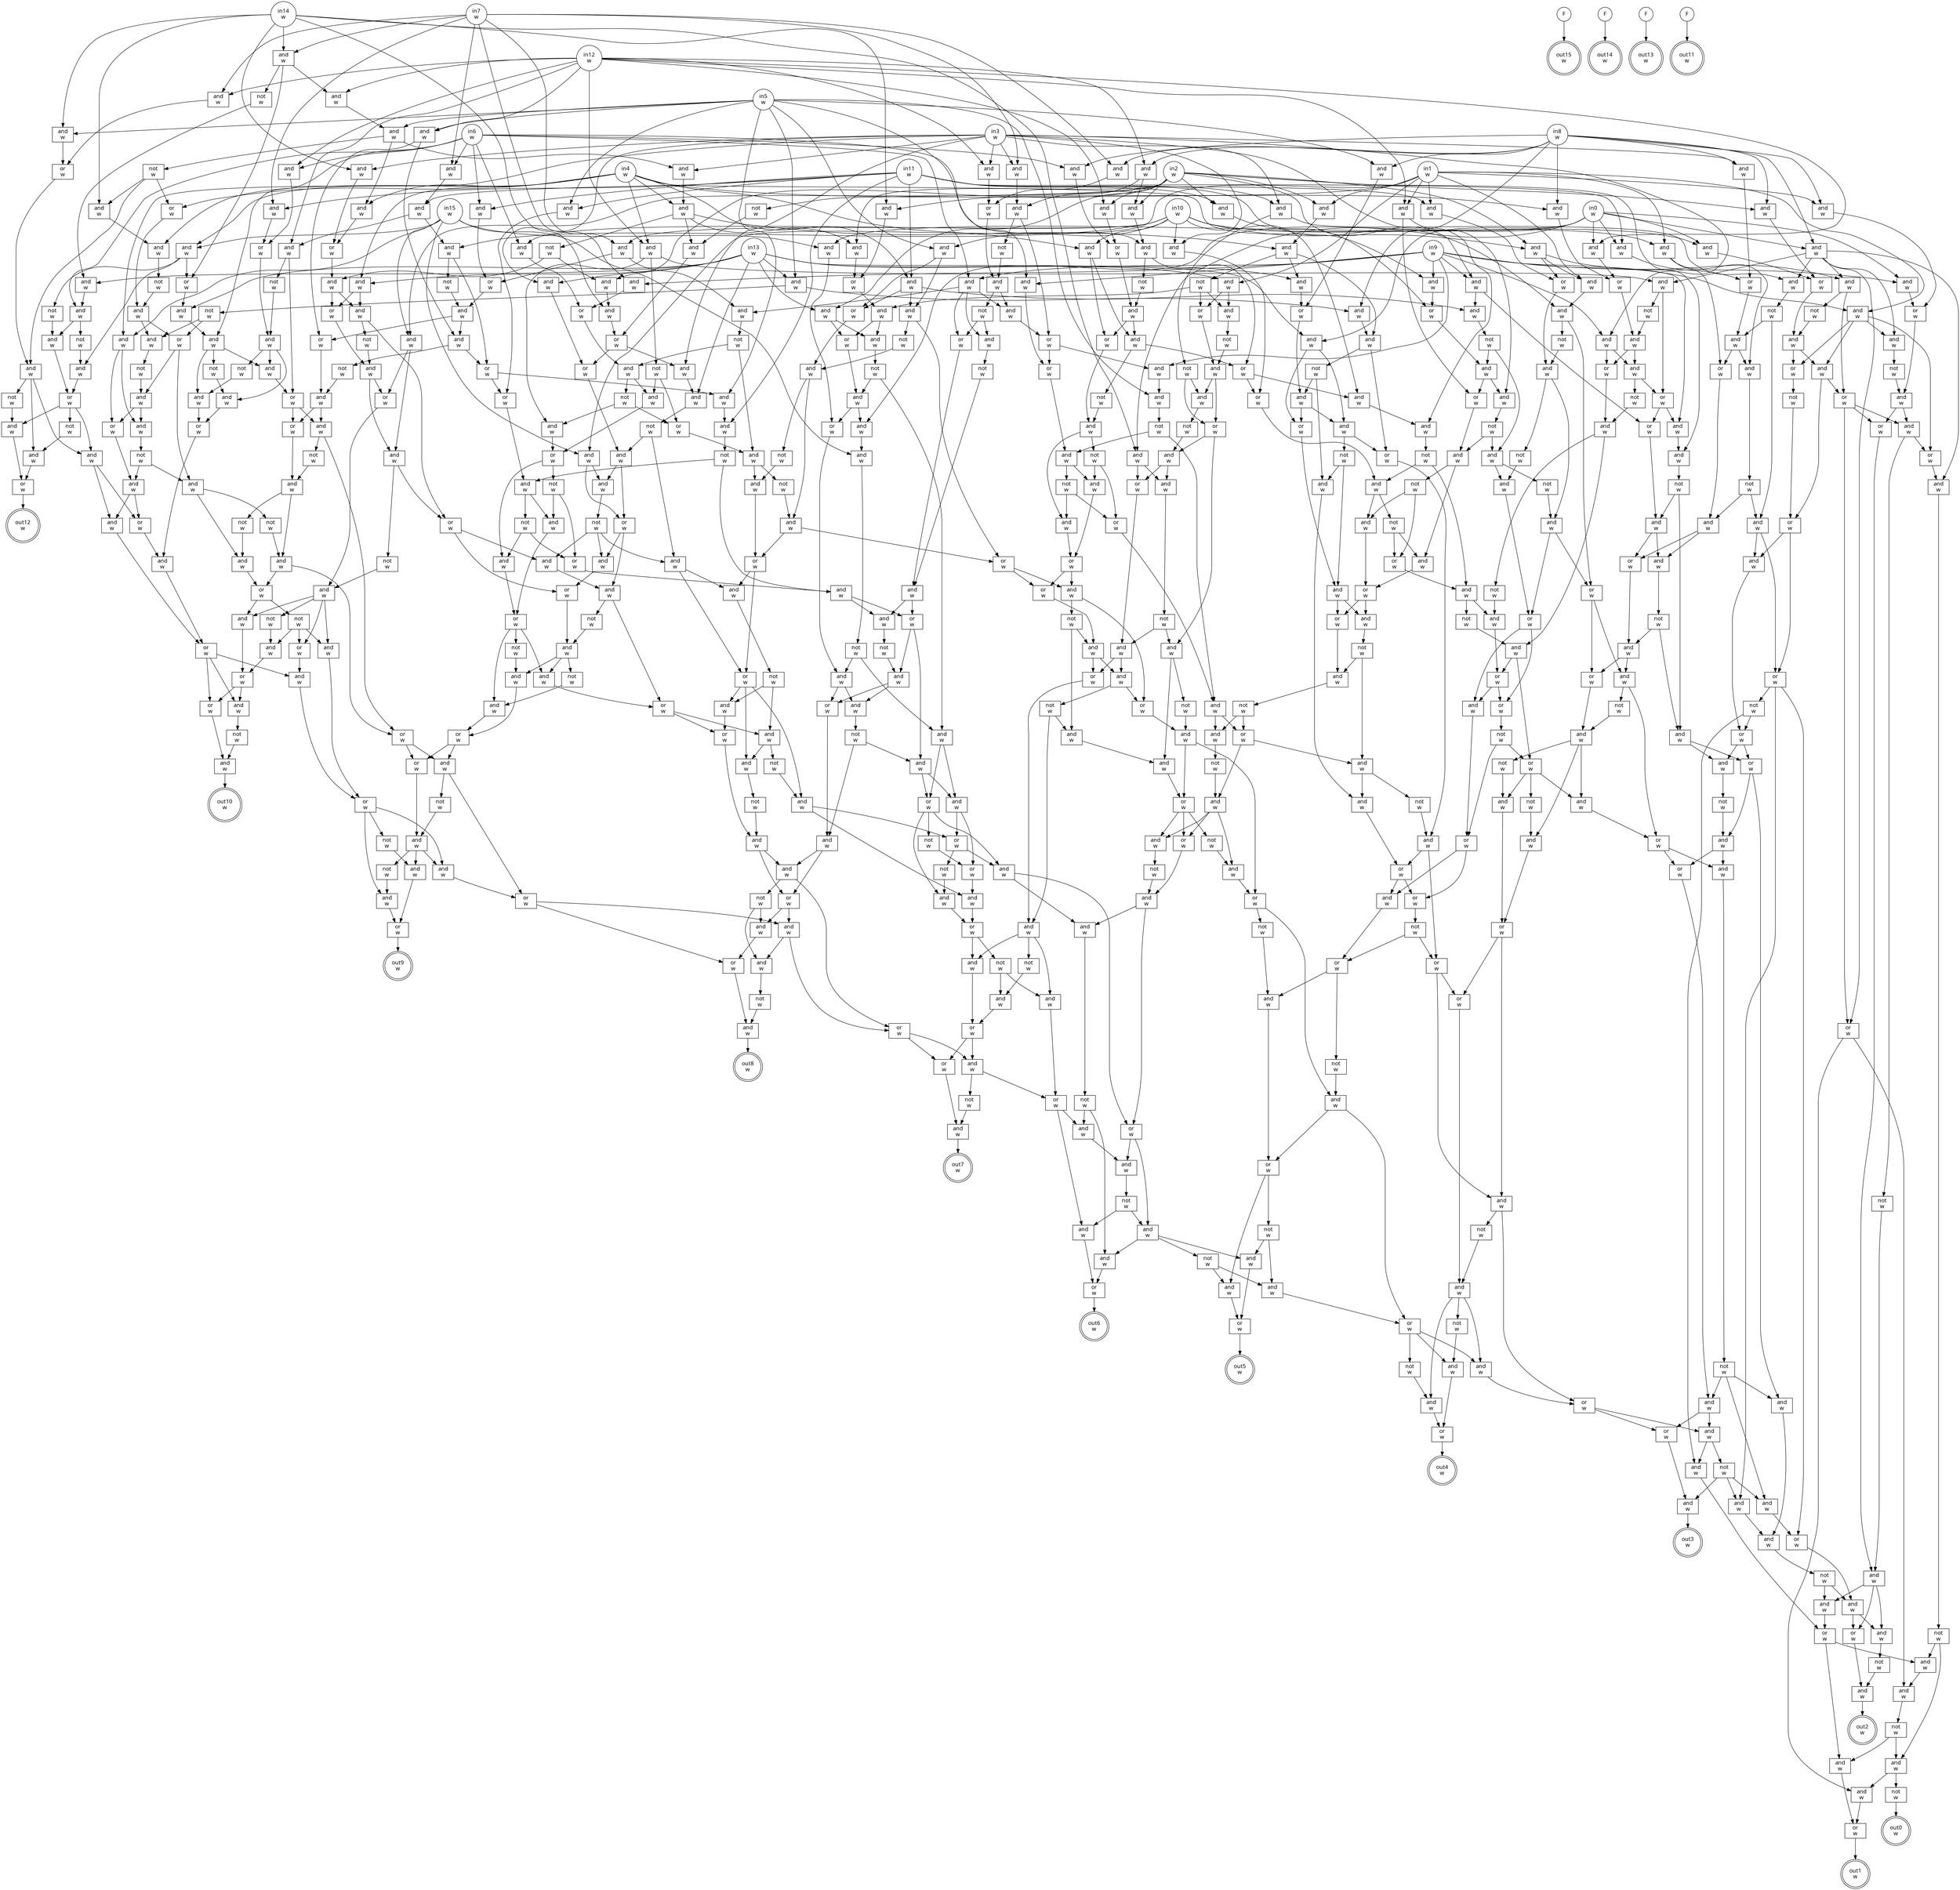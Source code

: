 digraph circuit{
	node [style = filled, fillcolor = white,shape=rect, fontname=geneva]
	g0 [label="in0\nw",shape=circle,fillcolor=white]
	g1 [label="in1\nw",shape=circle,fillcolor=white]
	g2 [label="in2\nw",shape=circle,fillcolor=white]
	g3 [label="in3\nw",shape=circle,fillcolor=white]
	g4 [label="in4\nw",shape=circle,fillcolor=white]
	g5 [label="in5\nw",shape=circle,fillcolor=white]
	g6 [label="in6\nw",shape=circle,fillcolor=white]
	g7 [label="in7\nw",shape=circle,fillcolor=white]
	g8 [label="in8\nw",shape=circle,fillcolor=white]
	g9 [label="in9\nw",shape=circle,fillcolor=white]
	g10 [label="in10\nw",shape=circle,fillcolor=white]
	g11 [label="in11\nw",shape=circle,fillcolor=white]
	g12 [label="in12\nw",shape=circle,fillcolor=white]
	g13 [label="in13\nw",shape=circle,fillcolor=white]
	g14 [label="in14\nw",shape=circle,fillcolor=white]
	g15 [label="in15\nw",shape=circle,fillcolor=white]
	g16 [label="F",shape=circle,fillcolor=white]
	g17 [label="F",shape=circle,fillcolor=white]
	g18 [label="F",shape=circle,fillcolor=white]
	g19 [label="F",shape=circle,fillcolor=white]
	g20 [label="and\nw",fillcolor=white]
	g21 [label="and\nw",fillcolor=white]
	g22 [label="and\nw",fillcolor=white]
	g23 [label="not\nw",fillcolor=white]
	g24 [label="and\nw",fillcolor=white]
	g25 [label="and\nw",fillcolor=white]
	g26 [label="and\nw",fillcolor=white]
	g27 [label="and\nw",fillcolor=white]
	g28 [label="and\nw",fillcolor=white]
	g29 [label="and\nw",fillcolor=white]
	g30 [label="and\nw",fillcolor=white]
	g31 [label="not\nw",fillcolor=white]
	g32 [label="and\nw",fillcolor=white]
	g33 [label="or\nw",fillcolor=white]
	g34 [label="and\nw",fillcolor=white]
	g35 [label="and\nw",fillcolor=white]
	g36 [label="and\nw",fillcolor=white]
	g37 [label="not\nw",fillcolor=white]
	g38 [label="and\nw",fillcolor=white]
	g39 [label="not\nw",fillcolor=white]
	g40 [label="and\nw",fillcolor=white]
	g41 [label="not\nw",fillcolor=white]
	g42 [label="and\nw",fillcolor=white]
	g43 [label="or\nw",fillcolor=white]
	g44 [label="and\nw",fillcolor=white]
	g45 [label="and\nw",fillcolor=white]
	g46 [label="or\nw",fillcolor=white]
	g47 [label="and\nw",fillcolor=white]
	g48 [label="and\nw",fillcolor=white]
	g49 [label="not\nw",fillcolor=white]
	g50 [label="and\nw",fillcolor=white]
	g51 [label="not\nw",fillcolor=white]
	g52 [label="and\nw",fillcolor=white]
	g53 [label="and\nw",fillcolor=white]
	g54 [label="or\nw",fillcolor=white]
	g55 [label="and\nw",fillcolor=white]
	g56 [label="not\nw",fillcolor=white]
	g57 [label="and\nw",fillcolor=white]
	g58 [label="not\nw",fillcolor=white]
	g59 [label="and\nw",fillcolor=white]
	g60 [label="and\nw",fillcolor=white]
	g61 [label="and\nw",fillcolor=white]
	g62 [label="not\nw",fillcolor=white]
	g63 [label="and\nw",fillcolor=white]
	g64 [label="and\nw",fillcolor=white]
	g65 [label="or\nw",fillcolor=white]
	g66 [label="not\nw",fillcolor=white]
	g67 [label="or\nw",fillcolor=white]
	g68 [label="and\nw",fillcolor=white]
	g69 [label="and\nw",fillcolor=white]
	g70 [label="and\nw",fillcolor=white]
	g71 [label="not\nw",fillcolor=white]
	g72 [label="and\nw",fillcolor=white]
	g73 [label="or\nw",fillcolor=white]
	g74 [label="and\nw",fillcolor=white]
	g75 [label="not\nw",fillcolor=white]
	g76 [label="and\nw",fillcolor=white]
	g77 [label="and\nw",fillcolor=white]
	g78 [label="and\nw",fillcolor=white]
	g79 [label="and\nw",fillcolor=white]
	g80 [label="and\nw",fillcolor=white]
	g81 [label="or\nw",fillcolor=white]
	g82 [label="and\nw",fillcolor=white]
	g83 [label="and\nw",fillcolor=white]
	g84 [label="and\nw",fillcolor=white]
	g85 [label="and\nw",fillcolor=white]
	g86 [label="or\nw",fillcolor=white]
	g87 [label="and\nw",fillcolor=white]
	g88 [label="not\nw",fillcolor=white]
	g89 [label="or\nw",fillcolor=white]
	g90 [label="and\nw",fillcolor=white]
	g91 [label="not\nw",fillcolor=white]
	g92 [label="not\nw",fillcolor=white]
	g93 [label="and\nw",fillcolor=white]
	g94 [label="or\nw",fillcolor=white]
	g95 [label="not\nw",fillcolor=white]
	g96 [label="and\nw",fillcolor=white]
	g97 [label="or\nw",fillcolor=white]
	g98 [label="and\nw",fillcolor=white]
	g99 [label="and\nw",fillcolor=white]
	g100 [label="not\nw",fillcolor=white]
	g101 [label="and\nw",fillcolor=white]
	g102 [label="or\nw",fillcolor=white]
	g103 [label="and\nw",fillcolor=white]
	g104 [label="not\nw",fillcolor=white]
	g105 [label="or\nw",fillcolor=white]
	g106 [label="and\nw",fillcolor=white]
	g107 [label="or\nw",fillcolor=white]
	g108 [label="and\nw",fillcolor=white]
	g109 [label="not\nw",fillcolor=white]
	g110 [label="and\nw",fillcolor=white]
	g111 [label="and\nw",fillcolor=white]
	g112 [label="and\nw",fillcolor=white]
	g113 [label="and\nw",fillcolor=white]
	g114 [label="and\nw",fillcolor=white]
	g115 [label="not\nw",fillcolor=white]
	g116 [label="and\nw",fillcolor=white]
	g117 [label="or\nw",fillcolor=white]
	g118 [label="and\nw",fillcolor=white]
	g119 [label="not\nw",fillcolor=white]
	g120 [label="and\nw",fillcolor=white]
	g121 [label="or\nw",fillcolor=white]
	g122 [label="not\nw",fillcolor=white]
	g123 [label="or\nw",fillcolor=white]
	g124 [label="and\nw",fillcolor=white]
	g125 [label="or\nw",fillcolor=white]
	g126 [label="and\nw",fillcolor=white]
	g127 [label="not\nw",fillcolor=white]
	g128 [label="and\nw",fillcolor=white]
	g129 [label="and\nw",fillcolor=white]
	g130 [label="not\nw",fillcolor=white]
	g131 [label="or\nw",fillcolor=white]
	g132 [label="and\nw",fillcolor=white]
	g133 [label="and\nw",fillcolor=white]
	g134 [label="or\nw",fillcolor=white]
	g135 [label="not\nw",fillcolor=white]
	g136 [label="and\nw",fillcolor=white]
	g137 [label="or\nw",fillcolor=white]
	g138 [label="and\nw",fillcolor=white]
	g139 [label="and\nw",fillcolor=white]
	g140 [label="and\nw",fillcolor=white]
	g141 [label="and\nw",fillcolor=white]
	g142 [label="or\nw",fillcolor=white]
	g143 [label="and\nw",fillcolor=white]
	g144 [label="not\nw",fillcolor=white]
	g145 [label="and\nw",fillcolor=white]
	g146 [label="and\nw",fillcolor=white]
	g147 [label="or\nw",fillcolor=white]
	g148 [label="and\nw",fillcolor=white]
	g149 [label="or\nw",fillcolor=white]
	g150 [label="and\nw",fillcolor=white]
	g151 [label="and\nw",fillcolor=white]
	g152 [label="not\nw",fillcolor=white]
	g153 [label="and\nw",fillcolor=white]
	g154 [label="or\nw",fillcolor=white]
	g155 [label="not\nw",fillcolor=white]
	g156 [label="or\nw",fillcolor=white]
	g157 [label="and\nw",fillcolor=white]
	g158 [label="or\nw",fillcolor=white]
	g159 [label="and\nw",fillcolor=white]
	g160 [label="and\nw",fillcolor=white]
	g161 [label="not\nw",fillcolor=white]
	g162 [label="and\nw",fillcolor=white]
	g163 [label="and\nw",fillcolor=white]
	g164 [label="not\nw",fillcolor=white]
	g165 [label="or\nw",fillcolor=white]
	g166 [label="and\nw",fillcolor=white]
	g167 [label="and\nw",fillcolor=white]
	g168 [label="and\nw",fillcolor=white]
	g169 [label="or\nw",fillcolor=white]
	g170 [label="and\nw",fillcolor=white]
	g171 [label="and\nw",fillcolor=white]
	g172 [label="not\nw",fillcolor=white]
	g173 [label="and\nw",fillcolor=white]
	g174 [label="and\nw",fillcolor=white]
	g175 [label="or\nw",fillcolor=white]
	g176 [label="and\nw",fillcolor=white]
	g177 [label="and\nw",fillcolor=white]
	g178 [label="not\nw",fillcolor=white]
	g179 [label="or\nw",fillcolor=white]
	g180 [label="and\nw",fillcolor=white]
	g181 [label="not\nw",fillcolor=white]
	g182 [label="not\nw",fillcolor=white]
	g183 [label="or\nw",fillcolor=white]
	g184 [label="and\nw",fillcolor=white]
	g185 [label="not\nw",fillcolor=white]
	g186 [label="and\nw",fillcolor=white]
	g187 [label="or\nw",fillcolor=white]
	g188 [label="and\nw",fillcolor=white]
	g189 [label="not\nw",fillcolor=white]
	g190 [label="and\nw",fillcolor=white]
	g191 [label="and\nw",fillcolor=white]
	g192 [label="not\nw",fillcolor=white]
	g193 [label="and\nw",fillcolor=white]
	g194 [label="and\nw",fillcolor=white]
	g195 [label="and\nw",fillcolor=white]
	g196 [label="and\nw",fillcolor=white]
	g197 [label="and\nw",fillcolor=white]
	g198 [label="or\nw",fillcolor=white]
	g199 [label="not\nw",fillcolor=white]
	g200 [label="or\nw",fillcolor=white]
	g201 [label="and\nw",fillcolor=white]
	g202 [label="and\nw",fillcolor=white]
	g203 [label="or\nw",fillcolor=white]
	g204 [label="and\nw",fillcolor=white]
	g205 [label="and\nw",fillcolor=white]
	g206 [label="or\nw",fillcolor=white]
	g207 [label="not\nw",fillcolor=white]
	g208 [label="not\nw",fillcolor=white]
	g209 [label="and\nw",fillcolor=white]
	g210 [label="or\nw",fillcolor=white]
	g211 [label="and\nw",fillcolor=white]
	g212 [label="not\nw",fillcolor=white]
	g213 [label="or\nw",fillcolor=white]
	g214 [label="and\nw",fillcolor=white]
	g215 [label="and\nw",fillcolor=white]
	g216 [label="and\nw",fillcolor=white]
	g217 [label="and\nw",fillcolor=white]
	g218 [label="and\nw",fillcolor=white]
	g219 [label="and\nw",fillcolor=white]
	g220 [label="or\nw",fillcolor=white]
	g221 [label="and\nw",fillcolor=white]
	g222 [label="and\nw",fillcolor=white]
	g223 [label="not\nw",fillcolor=white]
	g224 [label="and\nw",fillcolor=white]
	g225 [label="and\nw",fillcolor=white]
	g226 [label="or\nw",fillcolor=white]
	g227 [label="or\nw",fillcolor=white]
	g228 [label="and\nw",fillcolor=white]
	g229 [label="and\nw",fillcolor=white]
	g230 [label="not\nw",fillcolor=white]
	g231 [label="and\nw",fillcolor=white]
	g232 [label="not\nw",fillcolor=white]
	g233 [label="not\nw",fillcolor=white]
	g234 [label="or\nw",fillcolor=white]
	g235 [label="and\nw",fillcolor=white]
	g236 [label="and\nw",fillcolor=white]
	g237 [label="not\nw",fillcolor=white]
	g238 [label="and\nw",fillcolor=white]
	g239 [label="or\nw",fillcolor=white]
	g240 [label="or\nw",fillcolor=white]
	g241 [label="and\nw",fillcolor=white]
	g242 [label="not\nw",fillcolor=white]
	g243 [label="and\nw",fillcolor=white]
	g244 [label="or\nw",fillcolor=white]
	g245 [label="and\nw",fillcolor=white]
	g246 [label="and\nw",fillcolor=white]
	g247 [label="or\nw",fillcolor=white]
	g248 [label="and\nw",fillcolor=white]
	g249 [label="and\nw",fillcolor=white]
	g250 [label="not\nw",fillcolor=white]
	g251 [label="and\nw",fillcolor=white]
	g252 [label="and\nw",fillcolor=white]
	g253 [label="and\nw",fillcolor=white]
	g254 [label="not\nw",fillcolor=white]
	g255 [label="and\nw",fillcolor=white]
	g256 [label="or\nw",fillcolor=white]
	g257 [label="and\nw",fillcolor=white]
	g258 [label="and\nw",fillcolor=white]
	g259 [label="not\nw",fillcolor=white]
	g260 [label="or\nw",fillcolor=white]
	g261 [label="and\nw",fillcolor=white]
	g262 [label="and\nw",fillcolor=white]
	g263 [label="and\nw",fillcolor=white]
	g264 [label="not\nw",fillcolor=white]
	g265 [label="and\nw",fillcolor=white]
	g266 [label="and\nw",fillcolor=white]
	g267 [label="or\nw",fillcolor=white]
	g268 [label="and\nw",fillcolor=white]
	g269 [label="not\nw",fillcolor=white]
	g270 [label="and\nw",fillcolor=white]
	g271 [label="or\nw",fillcolor=white]
	g272 [label="and\nw",fillcolor=white]
	g273 [label="not\nw",fillcolor=white]
	g274 [label="and\nw",fillcolor=white]
	g275 [label="or\nw",fillcolor=white]
	g276 [label="and\nw",fillcolor=white]
	g277 [label="and\nw",fillcolor=white]
	g278 [label="and\nw",fillcolor=white]
	g279 [label="or\nw",fillcolor=white]
	g280 [label="and\nw",fillcolor=white]
	g281 [label="and\nw",fillcolor=white]
	g282 [label="not\nw",fillcolor=white]
	g283 [label="not\nw",fillcolor=white]
	g284 [label="and\nw",fillcolor=white]
	g285 [label="or\nw",fillcolor=white]
	g286 [label="and\nw",fillcolor=white]
	g287 [label="not\nw",fillcolor=white]
	g288 [label="and\nw",fillcolor=white]
	g289 [label="or\nw",fillcolor=white]
	g290 [label="or\nw",fillcolor=white]
	g291 [label="and\nw",fillcolor=white]
	g292 [label="not\nw",fillcolor=white]
	g293 [label="and\nw",fillcolor=white]
	g294 [label="and\nw",fillcolor=white]
	g295 [label="and\nw",fillcolor=white]
	g296 [label="or\nw",fillcolor=white]
	g297 [label="not\nw",fillcolor=white]
	g298 [label="and\nw",fillcolor=white]
	g299 [label="or\nw",fillcolor=white]
	g300 [label="and\nw",fillcolor=white]
	g301 [label="or\nw",fillcolor=white]
	g302 [label="and\nw",fillcolor=white]
	g303 [label="and\nw",fillcolor=white]
	g304 [label="and\nw",fillcolor=white]
	g305 [label="or\nw",fillcolor=white]
	g306 [label="and\nw",fillcolor=white]
	g307 [label="not\nw",fillcolor=white]
	g308 [label="and\nw",fillcolor=white]
	g309 [label="not\nw",fillcolor=white]
	g310 [label="and\nw",fillcolor=white]
	g311 [label="and\nw",fillcolor=white]
	g312 [label="not\nw",fillcolor=white]
	g313 [label="or\nw",fillcolor=white]
	g314 [label="and\nw",fillcolor=white]
	g315 [label="and\nw",fillcolor=white]
	g316 [label="or\nw",fillcolor=white]
	g317 [label="and\nw",fillcolor=white]
	g318 [label="not\nw",fillcolor=white]
	g319 [label="and\nw",fillcolor=white]
	g320 [label="or\nw",fillcolor=white]
	g321 [label="and\nw",fillcolor=white]
	g322 [label="not\nw",fillcolor=white]
	g323 [label="and\nw",fillcolor=white]
	g324 [label="and\nw",fillcolor=white]
	g325 [label="and\nw",fillcolor=white]
	g326 [label="not\nw",fillcolor=white]
	g327 [label="and\nw",fillcolor=white]
	g328 [label="not\nw",fillcolor=white]
	g329 [label="or\nw",fillcolor=white]
	g330 [label="and\nw",fillcolor=white]
	g331 [label="and\nw",fillcolor=white]
	g332 [label="not\nw",fillcolor=white]
	g333 [label="and\nw",fillcolor=white]
	g334 [label="or\nw",fillcolor=white]
	g335 [label="or\nw",fillcolor=white]
	g336 [label="and\nw",fillcolor=white]
	g337 [label="not\nw",fillcolor=white]
	g338 [label="and\nw",fillcolor=white]
	g339 [label="and\nw",fillcolor=white]
	g340 [label="not\nw",fillcolor=white]
	g341 [label="and\nw",fillcolor=white]
	g342 [label="or\nw",fillcolor=white]
	g343 [label="and\nw",fillcolor=white]
	g344 [label="and\nw",fillcolor=white]
	g345 [label="or\nw",fillcolor=white]
	g346 [label="not\nw",fillcolor=white]
	g347 [label="and\nw",fillcolor=white]
	g348 [label="or\nw",fillcolor=white]
	g349 [label="and\nw",fillcolor=white]
	g350 [label="and\nw",fillcolor=white]
	g351 [label="and\nw",fillcolor=white]
	g352 [label="and\nw",fillcolor=white]
	g353 [label="and\nw",fillcolor=white]
	g354 [label="not\nw",fillcolor=white]
	g355 [label="and\nw",fillcolor=white]
	g356 [label="and\nw",fillcolor=white]
	g357 [label="or\nw",fillcolor=white]
	g358 [label="and\nw",fillcolor=white]
	g359 [label="and\nw",fillcolor=white]
	g360 [label="not\nw",fillcolor=white]
	g361 [label="and\nw",fillcolor=white]
	g362 [label="or\nw",fillcolor=white]
	g363 [label="not\nw",fillcolor=white]
	g364 [label="and\nw",fillcolor=white]
	g365 [label="or\nw",fillcolor=white]
	g366 [label="and\nw",fillcolor=white]
	g367 [label="or\nw",fillcolor=white]
	g368 [label="and\nw",fillcolor=white]
	g369 [label="not\nw",fillcolor=white]
	g370 [label="and\nw",fillcolor=white]
	g371 [label="or\nw",fillcolor=white]
	g372 [label="not\nw",fillcolor=white]
	g373 [label="or\nw",fillcolor=white]
	g374 [label="and\nw",fillcolor=white]
	g375 [label="and\nw",fillcolor=white]
	g376 [label="not\nw",fillcolor=white]
	g377 [label="or\nw",fillcolor=white]
	g378 [label="and\nw",fillcolor=white]
	g379 [label="and\nw",fillcolor=white]
	g380 [label="not\nw",fillcolor=white]
	g381 [label="or\nw",fillcolor=white]
	g382 [label="and\nw",fillcolor=white]
	g383 [label="or\nw",fillcolor=white]
	g384 [label="and\nw",fillcolor=white]
	g385 [label="and\nw",fillcolor=white]
	g386 [label="and\nw",fillcolor=white]
	g387 [label="not\nw",fillcolor=white]
	g388 [label="and\nw",fillcolor=white]
	g389 [label="not\nw",fillcolor=white]
	g390 [label="or\nw",fillcolor=white]
	g391 [label="and\nw",fillcolor=white]
	g392 [label="and\nw",fillcolor=white]
	g393 [label="or\nw",fillcolor=white]
	g394 [label="and\nw",fillcolor=white]
	g395 [label="not\nw",fillcolor=white]
	g396 [label="and\nw",fillcolor=white]
	g397 [label="and\nw",fillcolor=white]
	g398 [label="or\nw",fillcolor=white]
	g399 [label="not\nw",fillcolor=white]
	g400 [label="or\nw",fillcolor=white]
	g401 [label="and\nw",fillcolor=white]
	g402 [label="and\nw",fillcolor=white]
	g403 [label="and\nw",fillcolor=white]
	g404 [label="not\nw",fillcolor=white]
	g405 [label="and\nw",fillcolor=white]
	g406 [label="or\nw",fillcolor=white]
	g407 [label="and\nw",fillcolor=white]
	g408 [label="or\nw",fillcolor=white]
	g409 [label="not\nw",fillcolor=white]
	g410 [label="or\nw",fillcolor=white]
	g411 [label="and\nw",fillcolor=white]
	g412 [label="and\nw",fillcolor=white]
	g413 [label="and\nw",fillcolor=white]
	g414 [label="or\nw",fillcolor=white]
	g415 [label="not\nw",fillcolor=white]
	g416 [label="and\nw",fillcolor=white]
	g417 [label="or\nw",fillcolor=white]
	g418 [label="and\nw",fillcolor=white]
	g419 [label="and\nw",fillcolor=white]
	g420 [label="not\nw",fillcolor=white]
	g421 [label="or\nw",fillcolor=white]
	g422 [label="and\nw",fillcolor=white]
	g423 [label="not\nw",fillcolor=white]
	g424 [label="or\nw",fillcolor=white]
	g425 [label="and\nw",fillcolor=white]
	g426 [label="and\nw",fillcolor=white]
	g427 [label="not\nw",fillcolor=white]
	g428 [label="and\nw",fillcolor=white]
	g429 [label="or\nw",fillcolor=white]
	g430 [label="and\nw",fillcolor=white]
	g431 [label="not\nw",fillcolor=white]
	g432 [label="and\nw",fillcolor=white]
	g433 [label="or\nw",fillcolor=white]
	g434 [label="and\nw",fillcolor=white]
	g435 [label="not\nw",fillcolor=white]
	g436 [label="and\nw",fillcolor=white]
	g437 [label="and\nw",fillcolor=white]
	g438 [label="not\nw",fillcolor=white]
	g439 [label="and\nw",fillcolor=white]
	g440 [label="or\nw",fillcolor=white]
	g441 [label="and\nw",fillcolor=white]
	g442 [label="not\nw",fillcolor=white]
	g443 [label="and\nw",fillcolor=white]
	g444 [label="and\nw",fillcolor=white]
	g445 [label="and\nw",fillcolor=white]
	g446 [label="or\nw",fillcolor=white]
	g447 [label="not\nw",fillcolor=white]
	g448 [label="and\nw",fillcolor=white]
	g449 [label="or\nw",fillcolor=white]
	g450 [label="not\nw",fillcolor=white]
	g451 [label="and\nw",fillcolor=white]
	g452 [label="or\nw",fillcolor=white]
	g453 [label="and\nw",fillcolor=white]
	g454 [label="and\nw",fillcolor=white]
	g455 [label="not\nw",fillcolor=white]
	g456 [label="and\nw",fillcolor=white]
	g457 [label="and\nw",fillcolor=white]
	g458 [label="or\nw",fillcolor=white]
	g459 [label="and\nw",fillcolor=white]
	g460 [label="and\nw",fillcolor=white]
	g461 [label="not\nw",fillcolor=white]
	g462 [label="or\nw",fillcolor=white]
	g463 [label="and\nw",fillcolor=white]
	g464 [label="not\nw",fillcolor=white]
	g465 [label="or\nw",fillcolor=white]
	g466 [label="and\nw",fillcolor=white]
	g467 [label="and\nw",fillcolor=white]
	g468 [label="not\nw",fillcolor=white]
	g469 [label="and\nw",fillcolor=white]
	g470 [label="or\nw",fillcolor=white]
	g471 [label="or\nw",fillcolor=white]
	g472 [label="not\nw",fillcolor=white]
	g473 [label="or\nw",fillcolor=white]
	g474 [label="not\nw",fillcolor=white]
	g475 [label="and\nw",fillcolor=white]
	g476 [label="or\nw",fillcolor=white]
	g477 [label="or\nw",fillcolor=white]
	g478 [label="not\nw",fillcolor=white]
	g479 [label="or\nw",fillcolor=white]
	g480 [label="and\nw",fillcolor=white]
	g481 [label="or\nw",fillcolor=white]
	g482 [label="and\nw",fillcolor=white]
	g483 [label="not\nw",fillcolor=white]
	g484 [label="and\nw",fillcolor=white]
	g485 [label="or\nw",fillcolor=white]
	g486 [label="and\nw",fillcolor=white]
	g487 [label="not\nw",fillcolor=white]
	g488 [label="and\nw",fillcolor=white]
	g489 [label="or\nw",fillcolor=white]
	g490 [label="and\nw",fillcolor=white]
	g491 [label="or\nw",fillcolor=white]
	g492 [label="not\nw",fillcolor=white]
	g493 [label="and\nw",fillcolor=white]
	g494 [label="not\nw",fillcolor=white]
	g495 [label="and\nw",fillcolor=white]
	g496 [label="not\nw",fillcolor=white]
	g497 [label="and\nw",fillcolor=white]
	g498 [label="not\nw",fillcolor=white]
	g499 [label="and\nw",fillcolor=white]
	g500 [label="or\nw",fillcolor=white]
	g501 [label="and\nw",fillcolor=white]
	g502 [label="and\nw",fillcolor=white]
	g503 [label="not\nw",fillcolor=white]
	g504 [label="and\nw",fillcolor=white]
	g505 [label="or\nw",fillcolor=white]
	g506 [label="and\nw",fillcolor=white]
	g507 [label="and\nw",fillcolor=white]
	g508 [label="not\nw",fillcolor=white]
	g509 [label="and\nw",fillcolor=white]
	g510 [label="or\nw",fillcolor=white]
	g511 [label="and\nw",fillcolor=white]
	g512 [label="and\nw",fillcolor=white]
	g513 [label="not\nw",fillcolor=white]
	g514 [label="or\nw",fillcolor=white]
	g515 [label="and\nw",fillcolor=white]
	g516 [label="and\nw",fillcolor=white]
	g517 [label="and\nw",fillcolor=white]
	g518 [label="or\nw",fillcolor=white]
	g519 [label="not\nw",fillcolor=white]
	g520 [label="and\nw",fillcolor=white]
	g521 [label="or\nw",fillcolor=white]
	g522 [label="or\nw",fillcolor=white]
	g523 [label="and\nw",fillcolor=white]
	g524 [label="not\nw",fillcolor=white]
	g525 [label="and\nw",fillcolor=white]
	g526 [label="and\nw",fillcolor=white]
	g527 [label="and\nw",fillcolor=white]
	g528 [label="or\nw",fillcolor=white]
	g529 [label="not\nw",fillcolor=white]
	g530 [label="and\nw",fillcolor=white]
	g531 [label="or\nw",fillcolor=white]
	g532 [label="and\nw",fillcolor=white]
	g533 [label="or\nw",fillcolor=white]
	g534 [label="and\nw",fillcolor=white]
	g535 [label="or\nw",fillcolor=white]
	g536 [label="not\nw",fillcolor=white]
	g537 [label="and\nw",fillcolor=white]
	g538 [label="or\nw",fillcolor=white]
	g539 [label="or\nw",fillcolor=white]
	g540 [label="not\nw",fillcolor=white]
	g541 [label="and\nw",fillcolor=white]
	g542 [label="or\nw",fillcolor=white]
	g543 [label="or\nw",fillcolor=white]
	g544 [label="and\nw",fillcolor=white]
	g545 [label="not\nw",fillcolor=white]
	g546 [label="and\nw",fillcolor=white]
	g547 [label="and\nw",fillcolor=white]
	g548 [label="not\nw",fillcolor=white]
	g549 [label="and\nw",fillcolor=white]
	g550 [label="or\nw",fillcolor=white]
	g551 [label="and\nw",fillcolor=white]
	g552 [label="or\nw",fillcolor=white]
	g553 [label="and\nw",fillcolor=white]
	g554 [label="and\nw",fillcolor=white]
	g555 [label="not\nw",fillcolor=white]
	g556 [label="and\nw",fillcolor=white]
	g557 [label="and\nw",fillcolor=white]
	g558 [label="and\nw",fillcolor=white]
	g559 [label="not\nw",fillcolor=white]
	g560 [label="and\nw",fillcolor=white]
	g561 [label="or\nw",fillcolor=white]
	g562 [label="and\nw",fillcolor=white]
	g563 [label="or\nw",fillcolor=white]
	g564 [label="or\nw",fillcolor=white]
	g565 [label="and\nw",fillcolor=white]
	g566 [label="or\nw",fillcolor=white]
	g567 [label="and\nw",fillcolor=white]
	g568 [label="and\nw",fillcolor=white]
	g569 [label="or\nw",fillcolor=white]
	g570 [label="and\nw",fillcolor=white]
	g571 [label="not\nw",fillcolor=white]
	g572 [label="not\nw",fillcolor=white]
	g573 [label="or\nw",fillcolor=white]
	g574 [label="and\nw",fillcolor=white]
	g575 [label="or\nw",fillcolor=white]
	g576 [label="and\nw",fillcolor=white]
	g577 [label="not\nw",fillcolor=white]
	g578 [label="and\nw",fillcolor=white]
	g579 [label="and\nw",fillcolor=white]
	g580 [label="or\nw",fillcolor=white]
	g581 [label="and\nw",fillcolor=white]
	g582 [label="and\nw",fillcolor=white]
	g583 [label="not\nw",fillcolor=white]
	g584 [label="and\nw",fillcolor=white]
	g585 [label="and\nw",fillcolor=white]
	g586 [label="not\nw",fillcolor=white]
	g587 [label="and\nw",fillcolor=white]
	g588 [label="or\nw",fillcolor=white]
	g589 [label="out0\nw",shape=doublecircle,fillcolor=white]
	g590 [label="out1\nw",shape=doublecircle,fillcolor=white]
	g591 [label="out2\nw",shape=doublecircle,fillcolor=white]
	g592 [label="out3\nw",shape=doublecircle,fillcolor=white]
	g593 [label="out4\nw",shape=doublecircle,fillcolor=white]
	g594 [label="out5\nw",shape=doublecircle,fillcolor=white]
	g595 [label="out6\nw",shape=doublecircle,fillcolor=white]
	g596 [label="out7\nw",shape=doublecircle,fillcolor=white]
	g597 [label="out8\nw",shape=doublecircle,fillcolor=white]
	g598 [label="out9\nw",shape=doublecircle,fillcolor=white]
	g599 [label="out10\nw",shape=doublecircle,fillcolor=white]
	g600 [label="out11\nw",shape=doublecircle,fillcolor=white]
	g601 [label="out12\nw",shape=doublecircle,fillcolor=white]
	g602 [label="out13\nw",shape=doublecircle,fillcolor=white]
	g603 [label="out14\nw",shape=doublecircle,fillcolor=white]
	g604 [label="out15\nw",shape=doublecircle,fillcolor=white]
	edge [fontname=Geneva,fontcolor=forestgreen]
	g0->g352
	g0->g356
	g0->g385
	g0->g412
	g0->g451
	g0->g453
	g0->g499
	g0->g532
	g0->g565
	g1->g262
	g1->g300
	g1->g302
	g1->g315
	g1->g324
	g1->g338
	g1->g341
	g1->g349
	g1->g350
	g1->g351
	g2->g196
	g2->g215
	g2->g217
	g2->g218
	g2->g219
	g2->g221
	g2->g246
	g2->g248
	g2->g252
	g2->g253
	g2->g254
	g2->g302
	g2->g460
	g3->g141
	g3->g157
	g3->g159
	g3->g167
	g3->g168
	g3->g170
	g3->g191
	g3->g193
	g3->g194
	g3->g195
	g3->g229
	g3->g257
	g4->g79
	g4->g103
	g4->g105
	g4->g111
	g4->g112
	g4->g113
	g4->g128
	g4->g138
	g4->g139
	g4->g140
	g4->g160
	g5->g53
	g5->g55
	g5->g60
	g5->g63
	g5->g69
	g5->g72
	g5->g76
	g5->g77
	g5->g78
	g5->g177
	g6->g30
	g6->g32
	g6->g34
	g6->g42
	g6->g45
	g6->g47
	g6->g52
	g6->g83
	g6->g222
	g7->g21
	g7->g25
	g7->g26
	g7->g27
	g7->g28
	g7->g29
	g7->g34
	g7->g170
	g8->g20
	g8->g29
	g8->g52
	g8->g61
	g8->g78
	g8->g140
	g8->g195
	g8->g253
	g8->g351
	g8->g453
	g9->g28
	g9->g47
	g9->g77
	g9->g139
	g9->g176
	g9->g194
	g9->g248
	g9->g350
	g9->g459
	g9->g565
	g10->g27
	g10->g40
	g10->g45
	g10->g76
	g10->g138
	g10->g193
	g10->g228
	g10->g252
	g10->g349
	g10->g532
	g11->g26
	g11->g35
	g11->g42
	g11->g70
	g11->g72
	g11->g128
	g11->g191
	g11->g246
	g11->g339
	g11->g341
	g11->g499
	g12->g20
	g12->g22
	g12->g25
	g12->g32
	g12->g36
	g12->g63
	g12->g113
	g12->g168
	g12->g219
	g12->g324
	g12->g451
	g13->g24
	g13->g60
	g13->g82
	g13->g111
	g13->g167
	g13->g217
	g13->g258
	g13->g304
	g13->g315
	g13->g412
	g14->g21
	g14->g53
	g14->g59
	g14->g157
	g14->g216
	g14->g300
	g14->g385
	g15->g79
	g15->g141
	g15->g196
	g15->g262
	g15->g353
	g15->g356
	g16->g604
	g17->g603
	g18->g602
	g19->g600
	g20->g171
	g20->g221
	g21->g22
	g21->g23
	g21->g81
	g22->g55
	g23->g24
	g24->g30
	g25->g54
	g26->g33
	g27->g43
	g27->g48
	g28->g46
	g29->g169
	g30->g31
	g30->g96
	g31->g80
	g32->g33
	g33->g38
	g34->g35
	g35->g36
	g35->g40
	g36->g37
	g36->g86
	g37->g38
	g38->g39
	g38->g85
	g38->g93
	g39->g84
	g40->g41
	g40->g65
	g41->g44
	g42->g43
	g43->g44
	g44->g64
	g44->g67
	g45->g46
	g46->g50
	g47->g48
	g47->g174
	g47->g183
	g47->g184
	g48->g49
	g49->g50
	g49->g126
	g50->g51
	g50->g116
	g51->g114
	g51->g125
	g52->g220
	g53->g54
	g54->g57
	g55->g56
	g55->g112
	g55->g159
	g56->g57
	g56->g59
	g56->g105
	g57->g58
	g57->g99
	g57->g101
	g58->g98
	g59->g103
	g60->g61
	g60->g62
	g61->g306
	g62->g107
	g62->g108
	g63->g64
	g63->g67
	g64->g65
	g64->g66
	g65->g69
	g65->g73
	g66->g68
	g67->g68
	g68->g87
	g68->g89
	g69->g70
	g70->g71
	g71->g74
	g71->g124
	g72->g73
	g73->g74
	g74->g75
	g74->g120
	g75->g118
	g75->g123
	g76->g129
	g76->g131
	g77->g179
	g78->g305
	g79->g80
	g79->g81
	g79->g95
	g80->g97
	g81->g82
	g82->g83
	g83->g84
	g83->g85
	g83->g92
	g84->g94
	g85->g86
	g86->g87
	g86->g89
	g87->g88
	g87->g156
	g88->g90
	g89->g90
	g90->g91
	g90->g153
	g91->g151
	g92->g93
	g93->g94
	g94->g148
	g95->g96
	g96->g97
	g97->g98
	g97->g99
	g97->g100
	g98->g102
	g99->g146
	g99->g147
	g100->g101
	g101->g102
	g102->g601
	g103->g104
	g104->g106
	g105->g106
	g106->g107
	g106->g108
	g107->g110
	g107->g150
	g108->g109
	g109->g110
	g110->g142
	g110->g143
	g111->g163
	g111->g165
	g112->g158
	g113->g114
	g113->g115
	g113->g454
	g114->g117
	g115->g116
	g115->g125
	g116->g117
	g117->g118
	g117->g119
	g118->g121
	g119->g120
	g119->g123
	g120->g121
	g121->g122
	g121->g278
	g121->g288
	g122->g277
	g123->g124
	g124->g187
	g124->g188
	g125->g126
	g126->g127
	g126->g136
	g127->g133
	g128->g129
	g128->g131
	g128->g249
	g129->g130
	g129->g134
	g130->g132
	g131->g132
	g132->g133
	g132->g135
	g133->g134
	g133->g137
	g134->g240
	g134->g241
	g135->g136
	g136->g137
	g137->g267
	g137->g268
	g138->g225
	g138->g234
	g139->g247
	g140->g452
	g141->g142
	g141->g143
	g142->g145
	g143->g144
	g144->g145
	g144->g150
	g145->g146
	g145->g147
	g146->g149
	g147->g148
	g148->g149
	g149->g204
	g149->g211
	g149->g213
	g150->g151
	g150->g152
	g151->g154
	g152->g153
	g153->g154
	g153->g156
	g154->g155
	g154->g202
	g155->g203
	g155->g205
	g155->g209
	g156->g290
	g156->g291
	g157->g158
	g158->g162
	g159->g160
	g160->g161
	g160->g218
	g160->g255
	g160->g303
	g161->g162
	g161->g215
	g162->g163
	g162->g165
	g163->g164
	g163->g198
	g164->g166
	g165->g166
	g166->g197
	g166->g200
	g167->g260
	g168->g169
	g169->g173
	g170->g171
	g171->g172
	g171->g175
	g172->g173
	g173->g174
	g173->g182
	g174->g175
	g175->g176
	g175->g179
	g176->g177
	g177->g178
	g178->g180
	g178->g245
	g179->g180
	g180->g181
	g180->g238
	g181->g236
	g181->g244
	g182->g183
	g182->g184
	g183->g186
	g184->g185
	g185->g186
	g186->g187
	g186->g188
	g187->g190
	g187->g361
	g188->g189
	g189->g190
	g190->g359
	g190->g373
	g191->g192
	g191->g493
	g192->g320
	g192->g321
	g193->g227
	g194->g457
	g194->g465
	g195->g500
	g196->g197
	g196->g200
	g197->g198
	g197->g199
	g198->g265
	g198->g275
	g199->g201
	g200->g201
	g201->g202
	g201->g203
	g201->g205
	g201->g208
	g202->g210
	g203->g204
	g204->g206
	g205->g206
	g206->g207
	g206->g295
	g206->g298
	g207->g294
	g208->g209
	g209->g210
	g210->g211
	g210->g213
	g211->g212
	g212->g214
	g213->g214
	g214->g599
	g215->g216
	g216->g256
	g217->g311
	g217->g313
	g218->g301
	g219->g220
	g220->g224
	g221->g222
	g222->g223
	g222->g226
	g223->g224
	g224->g225
	g224->g234
	g225->g226
	g225->g233
	g226->g227
	g226->g228
	g227->g231
	g228->g229
	g229->g230
	g230->g231
	g230->g336
	g231->g232
	g231->g333
	g232->g331
	g232->g335
	g233->g235
	g234->g235
	g235->g236
	g235->g237
	g236->g239
	g237->g238
	g237->g244
	g238->g239
	g239->g240
	g239->g241
	g240->g243
	g241->g242
	g241->g393
	g242->g243
	g242->g396
	g243->g392
	g243->g400
	g244->g245
	g245->g424
	g245->g430
	g246->g247
	g247->g251
	g248->g249
	g248->g462
	g249->g250
	g250->g251
	g250->g327
	g251->g325
	g251->g329
	g252->g338
	g252->g342
	g252->g495
	g253->g533
	g254->g255
	g255->g256
	g256->g257
	g256->g260
	g257->g258
	g258->g259
	g259->g261
	g259->g266
	g260->g261
	g261->g263
	g261->g271
	g262->g263
	g262->g271
	g263->g264
	g264->g265
	g264->g266
	g264->g274
	g265->g272
	g266->g267
	g266->g268
	g267->g270
	g267->g281
	g267->g284
	g268->g269
	g269->g270
	g269->g280
	g270->g285
	g271->g272
	g271->g274
	g272->g273
	g272->g279
	g273->g276
	g274->g275
	g275->g276
	g276->g277
	g276->g278
	g276->g287
	g277->g289
	g278->g279
	g279->g280
	g279->g285
	g280->g281
	g280->g283
	g281->g282
	g282->g286
	g283->g284
	g284->g366
	g284->g367
	g285->g286
	g286->g375
	g286->g377
	g287->g288
	g288->g289
	g289->g290
	g289->g291
	g290->g293
	g291->g292
	g291->g296
	g292->g293
	g293->g294
	g293->g295
	g293->g297
	g294->g299
	g295->g296
	g296->g378
	g296->g383
	g297->g298
	g298->g299
	g299->g598
	g300->g301
	g301->g310
	g302->g303
	g303->g304
	g303->g306
	g303->g309
	g304->g305
	g305->g308
	g306->g307
	g306->g414
	g307->g308
	g307->g416
	g308->g413
	g308->g417
	g309->g310
	g309->g316
	g309->g317
	g310->g311
	g310->g313
	g311->g312
	g312->g314
	g312->g355
	g313->g314
	g314->g352
	g314->g357
	g315->g316
	g315->g317
	g316->g319
	g317->g318
	g318->g319
	g319->g320
	g319->g321
	g320->g323
	g320->g388
	g321->g322
	g322->g323
	g323->g386
	g323->g390
	g324->g325
	g324->g329
	g325->g326
	g326->g327
	g326->g330
	g327->g328
	g327->g347
	g328->g344
	g329->g330
	g330->g331
	g330->g332
	g331->g334
	g332->g333
	g332->g335
	g333->g334
	g334->g419
	g334->g421
	g335->g336
	g336->g337
	g336->g469
	g337->g467
	g338->g339
	g339->g340
	g339->g345
	g340->g343
	g341->g342
	g342->g343
	g343->g344
	g343->g346
	g344->g345
	g344->g348
	g345->g512
	g345->g514
	g346->g347
	g347->g348
	g348->g471
	g348->g475
	g349->g502
	g349->g505
	g350->g497
	g350->g535
	g350->g537
	g350->g569
	g351->g566
	g352->g353
	g353->g354
	g354->g355
	g354->g358
	g355->g362
	g355->g364
	g356->g357
	g357->g358
	g358->g359
	g358->g373
	g359->g360
	g360->g361
	g360->g374
	g361->g362
	g361->g364
	g362->g363
	g362->g368
	g362->g370
	g363->g365
	g364->g365
	g364->g367
	g365->g366
	g366->g371
	g367->g368
	g367->g369
	g368->g437
	g368->g440
	g369->g370
	g370->g371
	g371->g372
	g371->g402
	g372->g403
	g372->g405
	g373->g374
	g374->g375
	g374->g377
	g375->g376
	g375->g381
	g376->g379
	g376->g382
	g377->g378
	g377->g382
	g378->g379
	g378->g381
	g379->g380
	g380->g384
	g381->g407
	g381->g410
	g382->g383
	g383->g384
	g384->g597
	g385->g386
	g385->g390
	g386->g387
	g387->g388
	g387->g391
	g388->g389
	g388->g397
	g389->g394
	g390->g391
	g391->g392
	g391->g400
	g392->g393
	g392->g395
	g393->g394
	g394->g398
	g394->g449
	g395->g396
	g395->g401
	g396->g397
	g397->g398
	g398->g399
	g398->g433
	g398->g434
	g399->g448
	g400->g401
	g401->g402
	g401->g403
	g401->g404
	g402->g406
	g403->g408
	g404->g405
	g405->g406
	g406->g407
	g406->g410
	g407->g408
	g407->g409
	g408->g439
	g408->g443
	g409->g411
	g410->g411
	g411->g596
	g412->g413
	g412->g417
	g413->g414
	g413->g415
	g414->g428
	g415->g416
	g415->g418
	g416->g426
	g417->g418
	g418->g419
	g418->g421
	g419->g420
	g420->g422
	g420->g425
	g421->g422
	g422->g423
	g423->g424
	g423->g430
	g424->g425
	g424->g432
	g425->g426
	g425->g427
	g426->g429
	g427->g428
	g428->g429
	g428->g479
	g429->g477
	g429->g480
	g430->g431
	g431->g432
	g432->g433
	g432->g434
	g432->g448
	g433->g436
	g434->g435
	g435->g436
	g436->g437
	g436->g440
	g437->g438
	g438->g439
	g438->g445
	g439->g441
	g440->g441
	g440->g444
	g441->g442
	g442->g443
	g442->g444
	g443->g446
	g444->g445
	g444->g447
	g444->g488
	g445->g446
	g446->g595
	g447->g486
	g447->g490
	g448->g449
	g449->g450
	g449->g484
	g450->g482
	g451->g452
	g452->g456
	g453->g454
	g453->g493
	g453->g495
	g453->g497
	g453->g564
	g453->g570
	g454->g455
	g454->g458
	g455->g456
	g456->g457
	g456->g465
	g457->g458
	g457->g464
	g458->g459
	g458->g462
	g459->g460
	g460->g461
	g461->g463
	g461->g509
	g462->g463
	g463->g507
	g463->g510
	g464->g466
	g465->g466
	g466->g467
	g466->g468
	g467->g470
	g467->g473
	g468->g469
	g469->g470
	g470->g471
	g470->g475
	g471->g472
	g472->g473
	g472->g476
	g473->g474
	g473->g517
	g473->g520
	g474->g516
	g475->g476
	g476->g477
	g476->g480
	g477->g478
	g478->g479
	g478->g481
	g479->g522
	g479->g523
	g480->g481
	g481->g482
	g481->g483
	g482->g485
	g483->g484
	g484->g485
	g484->g491
	g485->g486
	g485->g487
	g486->g489
	g487->g488
	g487->g490
	g488->g489
	g489->g594
	g490->g491
	g491->g492
	g491->g527
	g491->g530
	g492->g526
	g493->g494
	g494->g501
	g494->g504
	g495->g496
	g495->g563
	g496->g534
	g497->g498
	g498->g567
	g499->g500
	g500->g501
	g501->g502
	g501->g505
	g502->g503
	g503->g504
	g503->g506
	g504->g539
	g504->g541
	g505->g506
	g506->g507
	g506->g510
	g507->g508
	g508->g509
	g508->g511
	g509->g543
	g509->g544
	g510->g511
	g511->g512
	g511->g514
	g512->g513
	g512->g518
	g513->g515
	g514->g515
	g515->g516
	g515->g517
	g515->g519
	g516->g521
	g517->g518
	g518->g547
	g518->g550
	g519->g520
	g520->g521
	g521->g522
	g521->g523
	g522->g525
	g523->g524
	g523->g528
	g524->g525
	g525->g526
	g525->g527
	g525->g529
	g526->g531
	g527->g528
	g528->g552
	g528->g553
	g529->g530
	g530->g531
	g531->g593
	g532->g533
	g533->g534
	g534->g535
	g534->g537
	g535->g536
	g536->g538
	g537->g538
	g537->g563
	g538->g539
	g538->g541
	g539->g540
	g539->g557
	g539->g561
	g540->g542
	g540->g554
	g541->g542
	g542->g543
	g542->g544
	g543->g546
	g543->g549
	g544->g545
	g545->g546
	g546->g547
	g546->g550
	g547->g548
	g548->g549
	g548->g551
	g548->g560
	g549->g558
	g550->g551
	g551->g552
	g551->g553
	g552->g556
	g553->g554
	g553->g555
	g554->g580
	g555->g556
	g555->g557
	g555->g560
	g556->g592
	g557->g558
	g558->g559
	g559->g562
	g559->g579
	g560->g561
	g561->g562
	g562->g575
	g562->g576
	g563->g564
	g563->g568
	g563->g573
	g564->g582
	g564->g585
	g565->g566
	g566->g567
	g567->g568
	g567->g573
	g568->g569
	g568->g572
	g569->g570
	g570->g571
	g571->g581
	g571->g584
	g572->g574
	g573->g574
	g574->g575
	g574->g576
	g574->g579
	g575->g578
	g576->g577
	g577->g578
	g578->g591
	g579->g580
	g580->g581
	g580->g587
	g581->g582
	g582->g583
	g583->g584
	g583->g587
	g584->g585
	g584->g586
	g585->g588
	g586->g589
	g587->g588
	g588->g590
}